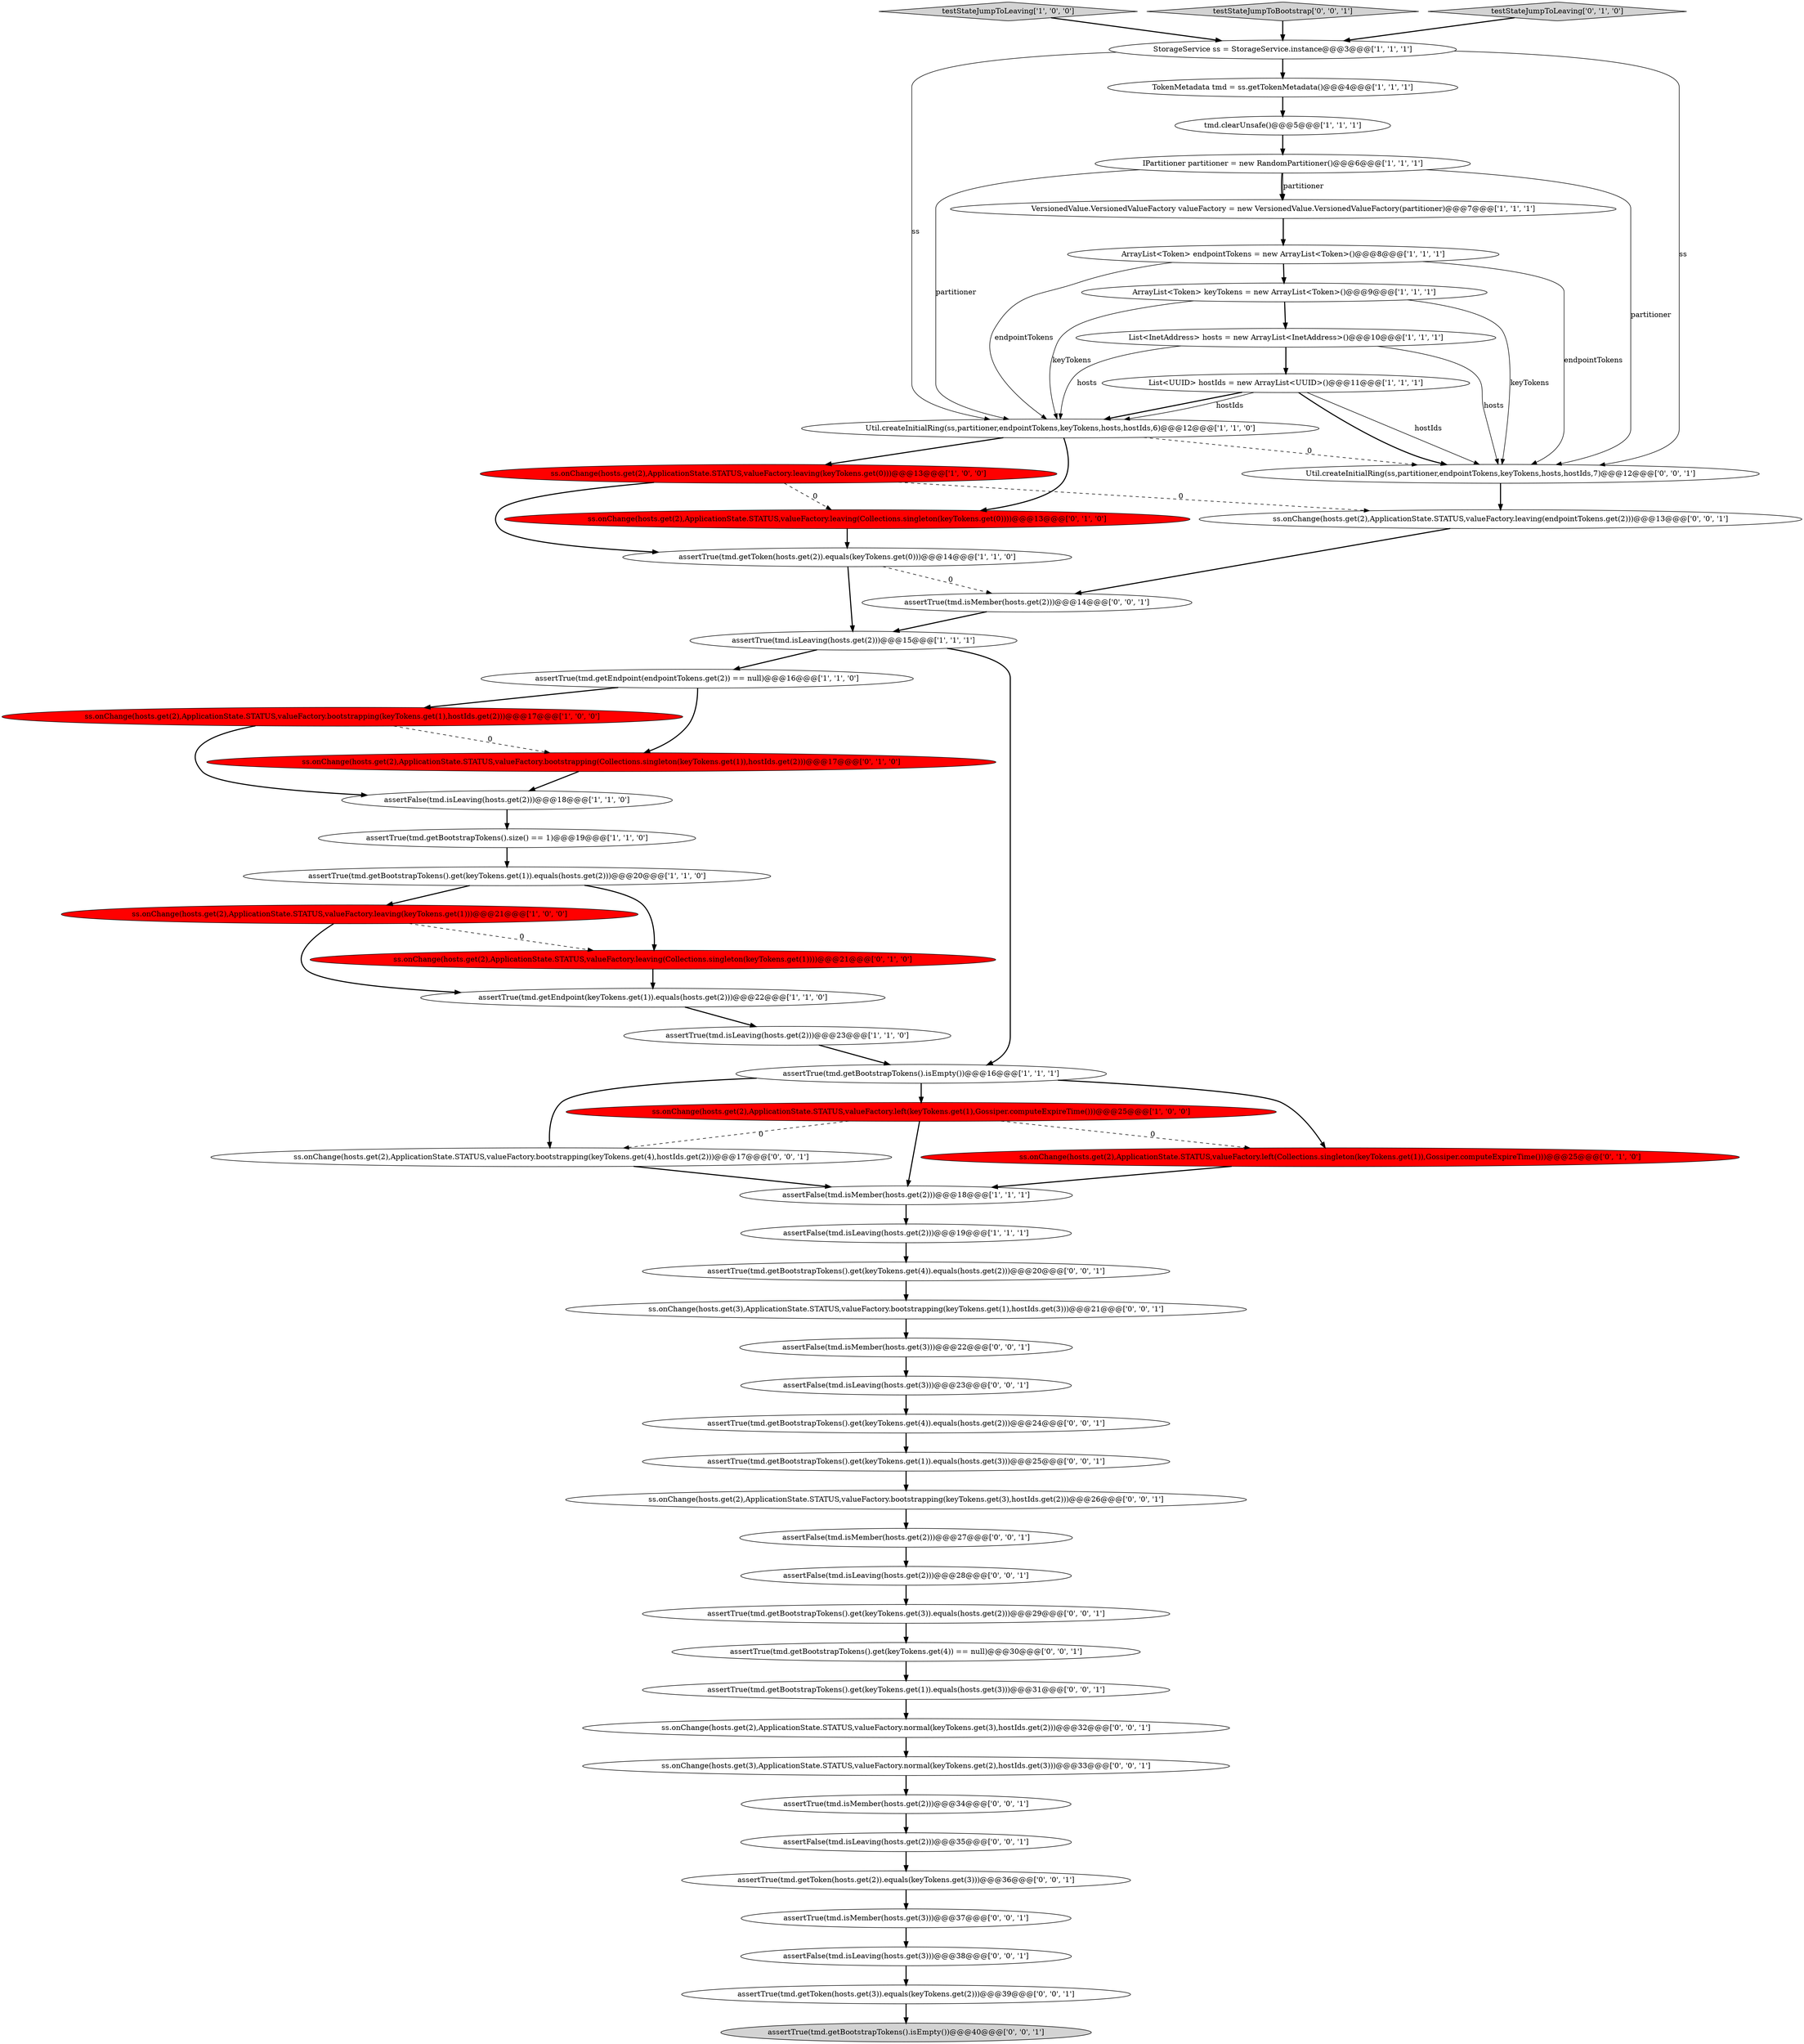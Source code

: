digraph {
39 [style = filled, label = "assertTrue(tmd.getBootstrapTokens().get(keyTokens.get(4)) == null)@@@30@@@['0', '0', '1']", fillcolor = white, shape = ellipse image = "AAA0AAABBB3BBB"];
16 [style = filled, label = "ss.onChange(hosts.get(2),ApplicationState.STATUS,valueFactory.leaving(keyTokens.get(1)))@@@21@@@['1', '0', '0']", fillcolor = red, shape = ellipse image = "AAA1AAABBB1BBB"];
18 [style = filled, label = "assertTrue(tmd.getEndpoint(keyTokens.get(1)).equals(hosts.get(2)))@@@22@@@['1', '1', '0']", fillcolor = white, shape = ellipse image = "AAA0AAABBB1BBB"];
44 [style = filled, label = "assertTrue(tmd.getToken(hosts.get(3)).equals(keyTokens.get(2)))@@@39@@@['0', '0', '1']", fillcolor = white, shape = ellipse image = "AAA0AAABBB3BBB"];
7 [style = filled, label = "testStateJumpToLeaving['1', '0', '0']", fillcolor = lightgray, shape = diamond image = "AAA0AAABBB1BBB"];
43 [style = filled, label = "assertTrue(tmd.isMember(hosts.get(3)))@@@37@@@['0', '0', '1']", fillcolor = white, shape = ellipse image = "AAA0AAABBB3BBB"];
31 [style = filled, label = "assertTrue(tmd.isMember(hosts.get(2)))@@@34@@@['0', '0', '1']", fillcolor = white, shape = ellipse image = "AAA0AAABBB3BBB"];
55 [style = filled, label = "testStateJumpToBootstrap['0', '0', '1']", fillcolor = lightgray, shape = diamond image = "AAA0AAABBB3BBB"];
19 [style = filled, label = "StorageService ss = StorageService.instance@@@3@@@['1', '1', '1']", fillcolor = white, shape = ellipse image = "AAA0AAABBB1BBB"];
0 [style = filled, label = "Util.createInitialRing(ss,partitioner,endpointTokens,keyTokens,hosts,hostIds,6)@@@12@@@['1', '1', '0']", fillcolor = white, shape = ellipse image = "AAA0AAABBB1BBB"];
32 [style = filled, label = "assertTrue(tmd.getBootstrapTokens().get(keyTokens.get(1)).equals(hosts.get(3)))@@@31@@@['0', '0', '1']", fillcolor = white, shape = ellipse image = "AAA0AAABBB3BBB"];
50 [style = filled, label = "assertTrue(tmd.getBootstrapTokens().get(keyTokens.get(4)).equals(hosts.get(2)))@@@20@@@['0', '0', '1']", fillcolor = white, shape = ellipse image = "AAA0AAABBB3BBB"];
36 [style = filled, label = "ss.onChange(hosts.get(3),ApplicationState.STATUS,valueFactory.normal(keyTokens.get(2),hostIds.get(3)))@@@33@@@['0', '0', '1']", fillcolor = white, shape = ellipse image = "AAA0AAABBB3BBB"];
40 [style = filled, label = "ss.onChange(hosts.get(2),ApplicationState.STATUS,valueFactory.normal(keyTokens.get(3),hostIds.get(2)))@@@32@@@['0', '0', '1']", fillcolor = white, shape = ellipse image = "AAA0AAABBB3BBB"];
27 [style = filled, label = "ss.onChange(hosts.get(2),ApplicationState.STATUS,valueFactory.leaving(Collections.singleton(keyTokens.get(1))))@@@21@@@['0', '1', '0']", fillcolor = red, shape = ellipse image = "AAA1AAABBB2BBB"];
22 [style = filled, label = "assertFalse(tmd.isLeaving(hosts.get(2)))@@@18@@@['1', '1', '0']", fillcolor = white, shape = ellipse image = "AAA0AAABBB1BBB"];
4 [style = filled, label = "tmd.clearUnsafe()@@@5@@@['1', '1', '1']", fillcolor = white, shape = ellipse image = "AAA0AAABBB1BBB"];
45 [style = filled, label = "assertTrue(tmd.getBootstrapTokens().isEmpty())@@@40@@@['0', '0', '1']", fillcolor = lightgray, shape = ellipse image = "AAA0AAABBB3BBB"];
46 [style = filled, label = "assertFalse(tmd.isLeaving(hosts.get(2)))@@@28@@@['0', '0', '1']", fillcolor = white, shape = ellipse image = "AAA0AAABBB3BBB"];
13 [style = filled, label = "assertTrue(tmd.isLeaving(hosts.get(2)))@@@23@@@['1', '1', '0']", fillcolor = white, shape = ellipse image = "AAA0AAABBB1BBB"];
17 [style = filled, label = "ss.onChange(hosts.get(2),ApplicationState.STATUS,valueFactory.left(keyTokens.get(1),Gossiper.computeExpireTime()))@@@25@@@['1', '0', '0']", fillcolor = red, shape = ellipse image = "AAA1AAABBB1BBB"];
47 [style = filled, label = "assertTrue(tmd.getBootstrapTokens().get(keyTokens.get(3)).equals(hosts.get(2)))@@@29@@@['0', '0', '1']", fillcolor = white, shape = ellipse image = "AAA0AAABBB3BBB"];
23 [style = filled, label = "assertTrue(tmd.getBootstrapTokens().isEmpty())@@@16@@@['1', '1', '1']", fillcolor = white, shape = ellipse image = "AAA0AAABBB1BBB"];
54 [style = filled, label = "assertFalse(tmd.isMember(hosts.get(3)))@@@22@@@['0', '0', '1']", fillcolor = white, shape = ellipse image = "AAA0AAABBB3BBB"];
25 [style = filled, label = "ArrayList<Token> keyTokens = new ArrayList<Token>()@@@9@@@['1', '1', '1']", fillcolor = white, shape = ellipse image = "AAA0AAABBB1BBB"];
35 [style = filled, label = "Util.createInitialRing(ss,partitioner,endpointTokens,keyTokens,hosts,hostIds,7)@@@12@@@['0', '0', '1']", fillcolor = white, shape = ellipse image = "AAA0AAABBB3BBB"];
3 [style = filled, label = "assertFalse(tmd.isLeaving(hosts.get(2)))@@@19@@@['1', '1', '1']", fillcolor = white, shape = ellipse image = "AAA0AAABBB1BBB"];
12 [style = filled, label = "assertTrue(tmd.getBootstrapTokens().size() == 1)@@@19@@@['1', '1', '0']", fillcolor = white, shape = ellipse image = "AAA0AAABBB1BBB"];
51 [style = filled, label = "assertFalse(tmd.isLeaving(hosts.get(2)))@@@35@@@['0', '0', '1']", fillcolor = white, shape = ellipse image = "AAA0AAABBB3BBB"];
49 [style = filled, label = "assertFalse(tmd.isLeaving(hosts.get(3)))@@@23@@@['0', '0', '1']", fillcolor = white, shape = ellipse image = "AAA0AAABBB3BBB"];
56 [style = filled, label = "ss.onChange(hosts.get(2),ApplicationState.STATUS,valueFactory.bootstrapping(keyTokens.get(3),hostIds.get(2)))@@@26@@@['0', '0', '1']", fillcolor = white, shape = ellipse image = "AAA0AAABBB3BBB"];
26 [style = filled, label = "ss.onChange(hosts.get(2),ApplicationState.STATUS,valueFactory.left(Collections.singleton(keyTokens.get(1)),Gossiper.computeExpireTime()))@@@25@@@['0', '1', '0']", fillcolor = red, shape = ellipse image = "AAA1AAABBB2BBB"];
11 [style = filled, label = "VersionedValue.VersionedValueFactory valueFactory = new VersionedValue.VersionedValueFactory(partitioner)@@@7@@@['1', '1', '1']", fillcolor = white, shape = ellipse image = "AAA0AAABBB1BBB"];
9 [style = filled, label = "assertTrue(tmd.getToken(hosts.get(2)).equals(keyTokens.get(0)))@@@14@@@['1', '1', '0']", fillcolor = white, shape = ellipse image = "AAA0AAABBB1BBB"];
33 [style = filled, label = "assertTrue(tmd.isMember(hosts.get(2)))@@@14@@@['0', '0', '1']", fillcolor = white, shape = ellipse image = "AAA0AAABBB3BBB"];
20 [style = filled, label = "TokenMetadata tmd = ss.getTokenMetadata()@@@4@@@['1', '1', '1']", fillcolor = white, shape = ellipse image = "AAA0AAABBB1BBB"];
14 [style = filled, label = "ss.onChange(hosts.get(2),ApplicationState.STATUS,valueFactory.bootstrapping(keyTokens.get(1),hostIds.get(2)))@@@17@@@['1', '0', '0']", fillcolor = red, shape = ellipse image = "AAA1AAABBB1BBB"];
24 [style = filled, label = "List<UUID> hostIds = new ArrayList<UUID>()@@@11@@@['1', '1', '1']", fillcolor = white, shape = ellipse image = "AAA0AAABBB1BBB"];
34 [style = filled, label = "assertFalse(tmd.isMember(hosts.get(2)))@@@27@@@['0', '0', '1']", fillcolor = white, shape = ellipse image = "AAA0AAABBB3BBB"];
5 [style = filled, label = "ArrayList<Token> endpointTokens = new ArrayList<Token>()@@@8@@@['1', '1', '1']", fillcolor = white, shape = ellipse image = "AAA0AAABBB1BBB"];
8 [style = filled, label = "assertTrue(tmd.getEndpoint(endpointTokens.get(2)) == null)@@@16@@@['1', '1', '0']", fillcolor = white, shape = ellipse image = "AAA0AAABBB1BBB"];
30 [style = filled, label = "ss.onChange(hosts.get(2),ApplicationState.STATUS,valueFactory.bootstrapping(Collections.singleton(keyTokens.get(1)),hostIds.get(2)))@@@17@@@['0', '1', '0']", fillcolor = red, shape = ellipse image = "AAA1AAABBB2BBB"];
41 [style = filled, label = "ss.onChange(hosts.get(2),ApplicationState.STATUS,valueFactory.leaving(endpointTokens.get(2)))@@@13@@@['0', '0', '1']", fillcolor = white, shape = ellipse image = "AAA0AAABBB3BBB"];
10 [style = filled, label = "ss.onChange(hosts.get(2),ApplicationState.STATUS,valueFactory.leaving(keyTokens.get(0)))@@@13@@@['1', '0', '0']", fillcolor = red, shape = ellipse image = "AAA1AAABBB1BBB"];
42 [style = filled, label = "assertTrue(tmd.getBootstrapTokens().get(keyTokens.get(1)).equals(hosts.get(3)))@@@25@@@['0', '0', '1']", fillcolor = white, shape = ellipse image = "AAA0AAABBB3BBB"];
29 [style = filled, label = "testStateJumpToLeaving['0', '1', '0']", fillcolor = lightgray, shape = diamond image = "AAA0AAABBB2BBB"];
6 [style = filled, label = "assertFalse(tmd.isMember(hosts.get(2)))@@@18@@@['1', '1', '1']", fillcolor = white, shape = ellipse image = "AAA0AAABBB1BBB"];
48 [style = filled, label = "assertTrue(tmd.getBootstrapTokens().get(keyTokens.get(4)).equals(hosts.get(2)))@@@24@@@['0', '0', '1']", fillcolor = white, shape = ellipse image = "AAA0AAABBB3BBB"];
38 [style = filled, label = "assertFalse(tmd.isLeaving(hosts.get(3)))@@@38@@@['0', '0', '1']", fillcolor = white, shape = ellipse image = "AAA0AAABBB3BBB"];
1 [style = filled, label = "IPartitioner partitioner = new RandomPartitioner()@@@6@@@['1', '1', '1']", fillcolor = white, shape = ellipse image = "AAA0AAABBB1BBB"];
52 [style = filled, label = "ss.onChange(hosts.get(2),ApplicationState.STATUS,valueFactory.bootstrapping(keyTokens.get(4),hostIds.get(2)))@@@17@@@['0', '0', '1']", fillcolor = white, shape = ellipse image = "AAA0AAABBB3BBB"];
28 [style = filled, label = "ss.onChange(hosts.get(2),ApplicationState.STATUS,valueFactory.leaving(Collections.singleton(keyTokens.get(0))))@@@13@@@['0', '1', '0']", fillcolor = red, shape = ellipse image = "AAA1AAABBB2BBB"];
37 [style = filled, label = "assertTrue(tmd.getToken(hosts.get(2)).equals(keyTokens.get(3)))@@@36@@@['0', '0', '1']", fillcolor = white, shape = ellipse image = "AAA0AAABBB3BBB"];
53 [style = filled, label = "ss.onChange(hosts.get(3),ApplicationState.STATUS,valueFactory.bootstrapping(keyTokens.get(1),hostIds.get(3)))@@@21@@@['0', '0', '1']", fillcolor = white, shape = ellipse image = "AAA0AAABBB3BBB"];
2 [style = filled, label = "assertTrue(tmd.isLeaving(hosts.get(2)))@@@15@@@['1', '1', '1']", fillcolor = white, shape = ellipse image = "AAA0AAABBB1BBB"];
21 [style = filled, label = "List<InetAddress> hosts = new ArrayList<InetAddress>()@@@10@@@['1', '1', '1']", fillcolor = white, shape = ellipse image = "AAA0AAABBB1BBB"];
15 [style = filled, label = "assertTrue(tmd.getBootstrapTokens().get(keyTokens.get(1)).equals(hosts.get(2)))@@@20@@@['1', '1', '0']", fillcolor = white, shape = ellipse image = "AAA0AAABBB1BBB"];
8->30 [style = bold, label=""];
6->3 [style = bold, label=""];
27->18 [style = bold, label=""];
1->0 [style = solid, label="partitioner"];
16->18 [style = bold, label=""];
30->22 [style = bold, label=""];
54->49 [style = bold, label=""];
56->34 [style = bold, label=""];
34->46 [style = bold, label=""];
5->0 [style = solid, label="endpointTokens"];
5->35 [style = solid, label="endpointTokens"];
38->44 [style = bold, label=""];
17->6 [style = bold, label=""];
9->2 [style = bold, label=""];
24->35 [style = bold, label=""];
35->41 [style = bold, label=""];
24->0 [style = bold, label=""];
16->27 [style = dashed, label="0"];
19->35 [style = solid, label="ss"];
19->20 [style = bold, label=""];
25->35 [style = solid, label="keyTokens"];
21->35 [style = solid, label="hosts"];
36->31 [style = bold, label=""];
12->15 [style = bold, label=""];
14->22 [style = bold, label=""];
23->26 [style = bold, label=""];
8->14 [style = bold, label=""];
28->9 [style = bold, label=""];
49->48 [style = bold, label=""];
24->35 [style = solid, label="hostIds"];
10->28 [style = dashed, label="0"];
21->24 [style = bold, label=""];
19->0 [style = solid, label="ss"];
47->39 [style = bold, label=""];
53->54 [style = bold, label=""];
26->6 [style = bold, label=""];
15->16 [style = bold, label=""];
48->42 [style = bold, label=""];
46->47 [style = bold, label=""];
24->0 [style = solid, label="hostIds"];
17->52 [style = dashed, label="0"];
5->25 [style = bold, label=""];
1->11 [style = bold, label=""];
20->4 [style = bold, label=""];
9->33 [style = dashed, label="0"];
2->23 [style = bold, label=""];
11->5 [style = bold, label=""];
37->43 [style = bold, label=""];
0->10 [style = bold, label=""];
10->41 [style = dashed, label="0"];
51->37 [style = bold, label=""];
21->0 [style = solid, label="hosts"];
43->38 [style = bold, label=""];
31->51 [style = bold, label=""];
29->19 [style = bold, label=""];
1->11 [style = solid, label="partitioner"];
40->36 [style = bold, label=""];
23->52 [style = bold, label=""];
42->56 [style = bold, label=""];
22->12 [style = bold, label=""];
32->40 [style = bold, label=""];
39->32 [style = bold, label=""];
14->30 [style = dashed, label="0"];
52->6 [style = bold, label=""];
18->13 [style = bold, label=""];
13->23 [style = bold, label=""];
23->17 [style = bold, label=""];
17->26 [style = dashed, label="0"];
4->1 [style = bold, label=""];
10->9 [style = bold, label=""];
1->35 [style = solid, label="partitioner"];
41->33 [style = bold, label=""];
0->35 [style = dashed, label="0"];
15->27 [style = bold, label=""];
44->45 [style = bold, label=""];
7->19 [style = bold, label=""];
55->19 [style = bold, label=""];
50->53 [style = bold, label=""];
33->2 [style = bold, label=""];
0->28 [style = bold, label=""];
25->21 [style = bold, label=""];
2->8 [style = bold, label=""];
3->50 [style = bold, label=""];
25->0 [style = solid, label="keyTokens"];
}

